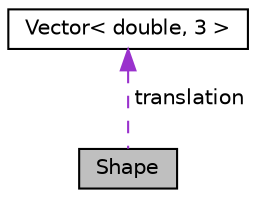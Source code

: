digraph "Shape"
{
  edge [fontname="Helvetica",fontsize="10",labelfontname="Helvetica",labelfontsize="10"];
  node [fontname="Helvetica",fontsize="10",shape=record];
  Node4 [label="Shape",height=0.2,width=0.4,color="black", fillcolor="grey75", style="filled", fontcolor="black"];
  Node5 -> Node4 [dir="back",color="darkorchid3",fontsize="10",style="dashed",label=" translation" ,fontname="Helvetica"];
  Node5 [label="Vector\< double, 3 \>",height=0.2,width=0.4,color="black", fillcolor="white", style="filled",URL="$class_vector.html"];
}
